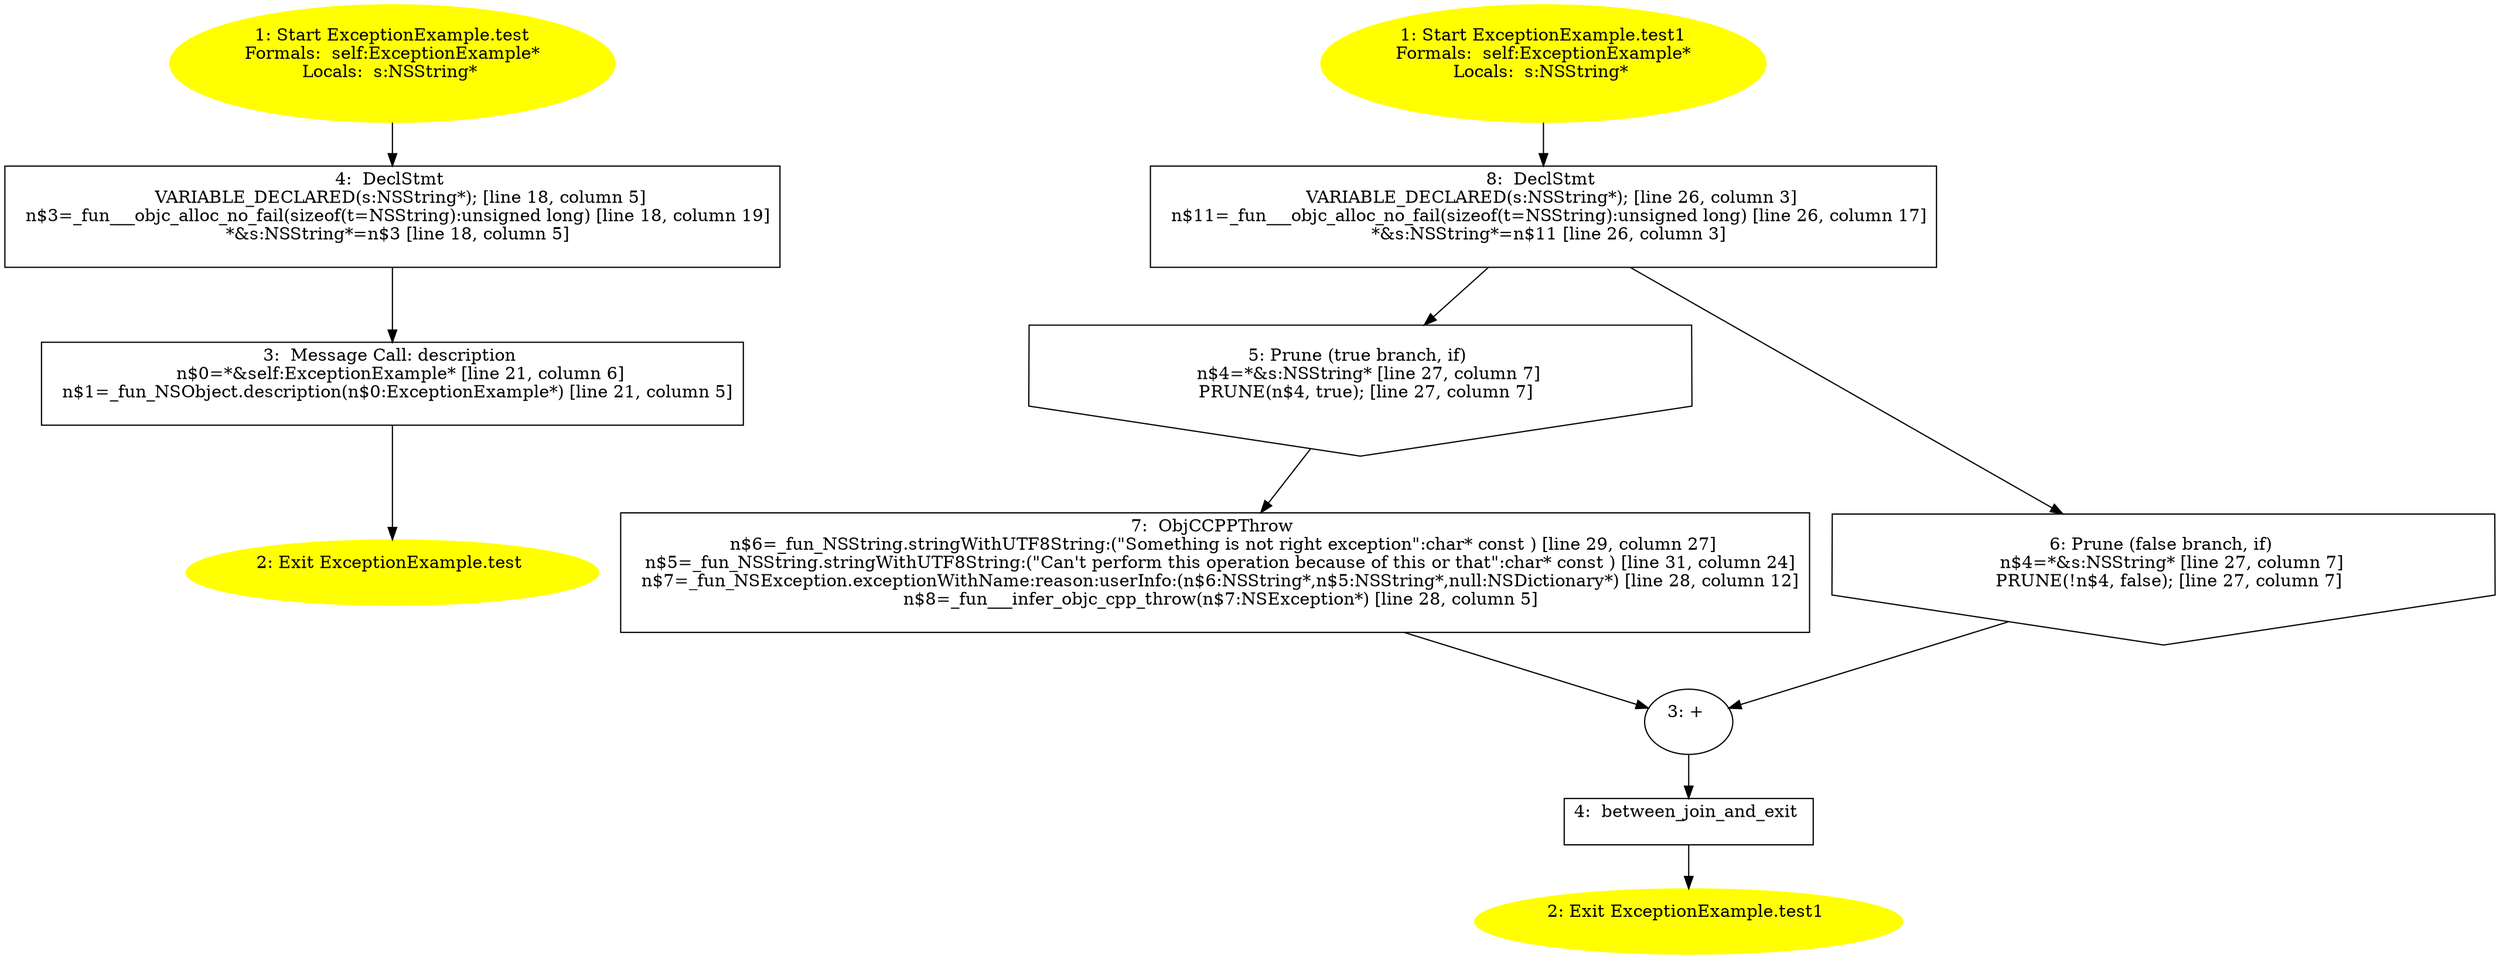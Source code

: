 /* @generated */
digraph cfg {
"test#ExceptionExample#instance.513cde8d794322493646dbd1821516dd_1" [label="1: Start ExceptionExample.test\nFormals:  self:ExceptionExample*\nLocals:  s:NSString* \n  " color=yellow style=filled]
	

	 "test#ExceptionExample#instance.513cde8d794322493646dbd1821516dd_1" -> "test#ExceptionExample#instance.513cde8d794322493646dbd1821516dd_4" ;
"test#ExceptionExample#instance.513cde8d794322493646dbd1821516dd_2" [label="2: Exit ExceptionExample.test \n  " color=yellow style=filled]
	

"test#ExceptionExample#instance.513cde8d794322493646dbd1821516dd_3" [label="3:  Message Call: description \n   n$0=*&self:ExceptionExample* [line 21, column 6]\n  n$1=_fun_NSObject.description(n$0:ExceptionExample*) [line 21, column 5]\n " shape="box"]
	

	 "test#ExceptionExample#instance.513cde8d794322493646dbd1821516dd_3" -> "test#ExceptionExample#instance.513cde8d794322493646dbd1821516dd_2" ;
"test#ExceptionExample#instance.513cde8d794322493646dbd1821516dd_4" [label="4:  DeclStmt \n   VARIABLE_DECLARED(s:NSString*); [line 18, column 5]\n  n$3=_fun___objc_alloc_no_fail(sizeof(t=NSString):unsigned long) [line 18, column 19]\n  *&s:NSString*=n$3 [line 18, column 5]\n " shape="box"]
	

	 "test#ExceptionExample#instance.513cde8d794322493646dbd1821516dd_4" -> "test#ExceptionExample#instance.513cde8d794322493646dbd1821516dd_3" ;
"test1#ExceptionExample#instance.400b3bc567ff814f7f6788584460738f_1" [label="1: Start ExceptionExample.test1\nFormals:  self:ExceptionExample*\nLocals:  s:NSString* \n  " color=yellow style=filled]
	

	 "test1#ExceptionExample#instance.400b3bc567ff814f7f6788584460738f_1" -> "test1#ExceptionExample#instance.400b3bc567ff814f7f6788584460738f_8" ;
"test1#ExceptionExample#instance.400b3bc567ff814f7f6788584460738f_2" [label="2: Exit ExceptionExample.test1 \n  " color=yellow style=filled]
	

"test1#ExceptionExample#instance.400b3bc567ff814f7f6788584460738f_3" [label="3: + \n  " ]
	

	 "test1#ExceptionExample#instance.400b3bc567ff814f7f6788584460738f_3" -> "test1#ExceptionExample#instance.400b3bc567ff814f7f6788584460738f_4" ;
"test1#ExceptionExample#instance.400b3bc567ff814f7f6788584460738f_4" [label="4:  between_join_and_exit \n  " shape="box"]
	

	 "test1#ExceptionExample#instance.400b3bc567ff814f7f6788584460738f_4" -> "test1#ExceptionExample#instance.400b3bc567ff814f7f6788584460738f_2" ;
"test1#ExceptionExample#instance.400b3bc567ff814f7f6788584460738f_5" [label="5: Prune (true branch, if) \n   n$4=*&s:NSString* [line 27, column 7]\n  PRUNE(n$4, true); [line 27, column 7]\n " shape="invhouse"]
	

	 "test1#ExceptionExample#instance.400b3bc567ff814f7f6788584460738f_5" -> "test1#ExceptionExample#instance.400b3bc567ff814f7f6788584460738f_7" ;
"test1#ExceptionExample#instance.400b3bc567ff814f7f6788584460738f_6" [label="6: Prune (false branch, if) \n   n$4=*&s:NSString* [line 27, column 7]\n  PRUNE(!n$4, false); [line 27, column 7]\n " shape="invhouse"]
	

	 "test1#ExceptionExample#instance.400b3bc567ff814f7f6788584460738f_6" -> "test1#ExceptionExample#instance.400b3bc567ff814f7f6788584460738f_3" ;
"test1#ExceptionExample#instance.400b3bc567ff814f7f6788584460738f_7" [label="7:  ObjCCPPThrow \n   n$6=_fun_NSString.stringWithUTF8String:(\"Something is not right exception\":char* const ) [line 29, column 27]\n  n$5=_fun_NSString.stringWithUTF8String:(\"Can't perform this operation because of this or that\":char* const ) [line 31, column 24]\n  n$7=_fun_NSException.exceptionWithName:reason:userInfo:(n$6:NSString*,n$5:NSString*,null:NSDictionary*) [line 28, column 12]\n  n$8=_fun___infer_objc_cpp_throw(n$7:NSException*) [line 28, column 5]\n " shape="box"]
	

	 "test1#ExceptionExample#instance.400b3bc567ff814f7f6788584460738f_7" -> "test1#ExceptionExample#instance.400b3bc567ff814f7f6788584460738f_3" ;
"test1#ExceptionExample#instance.400b3bc567ff814f7f6788584460738f_8" [label="8:  DeclStmt \n   VARIABLE_DECLARED(s:NSString*); [line 26, column 3]\n  n$11=_fun___objc_alloc_no_fail(sizeof(t=NSString):unsigned long) [line 26, column 17]\n  *&s:NSString*=n$11 [line 26, column 3]\n " shape="box"]
	

	 "test1#ExceptionExample#instance.400b3bc567ff814f7f6788584460738f_8" -> "test1#ExceptionExample#instance.400b3bc567ff814f7f6788584460738f_5" ;
	 "test1#ExceptionExample#instance.400b3bc567ff814f7f6788584460738f_8" -> "test1#ExceptionExample#instance.400b3bc567ff814f7f6788584460738f_6" ;
}

